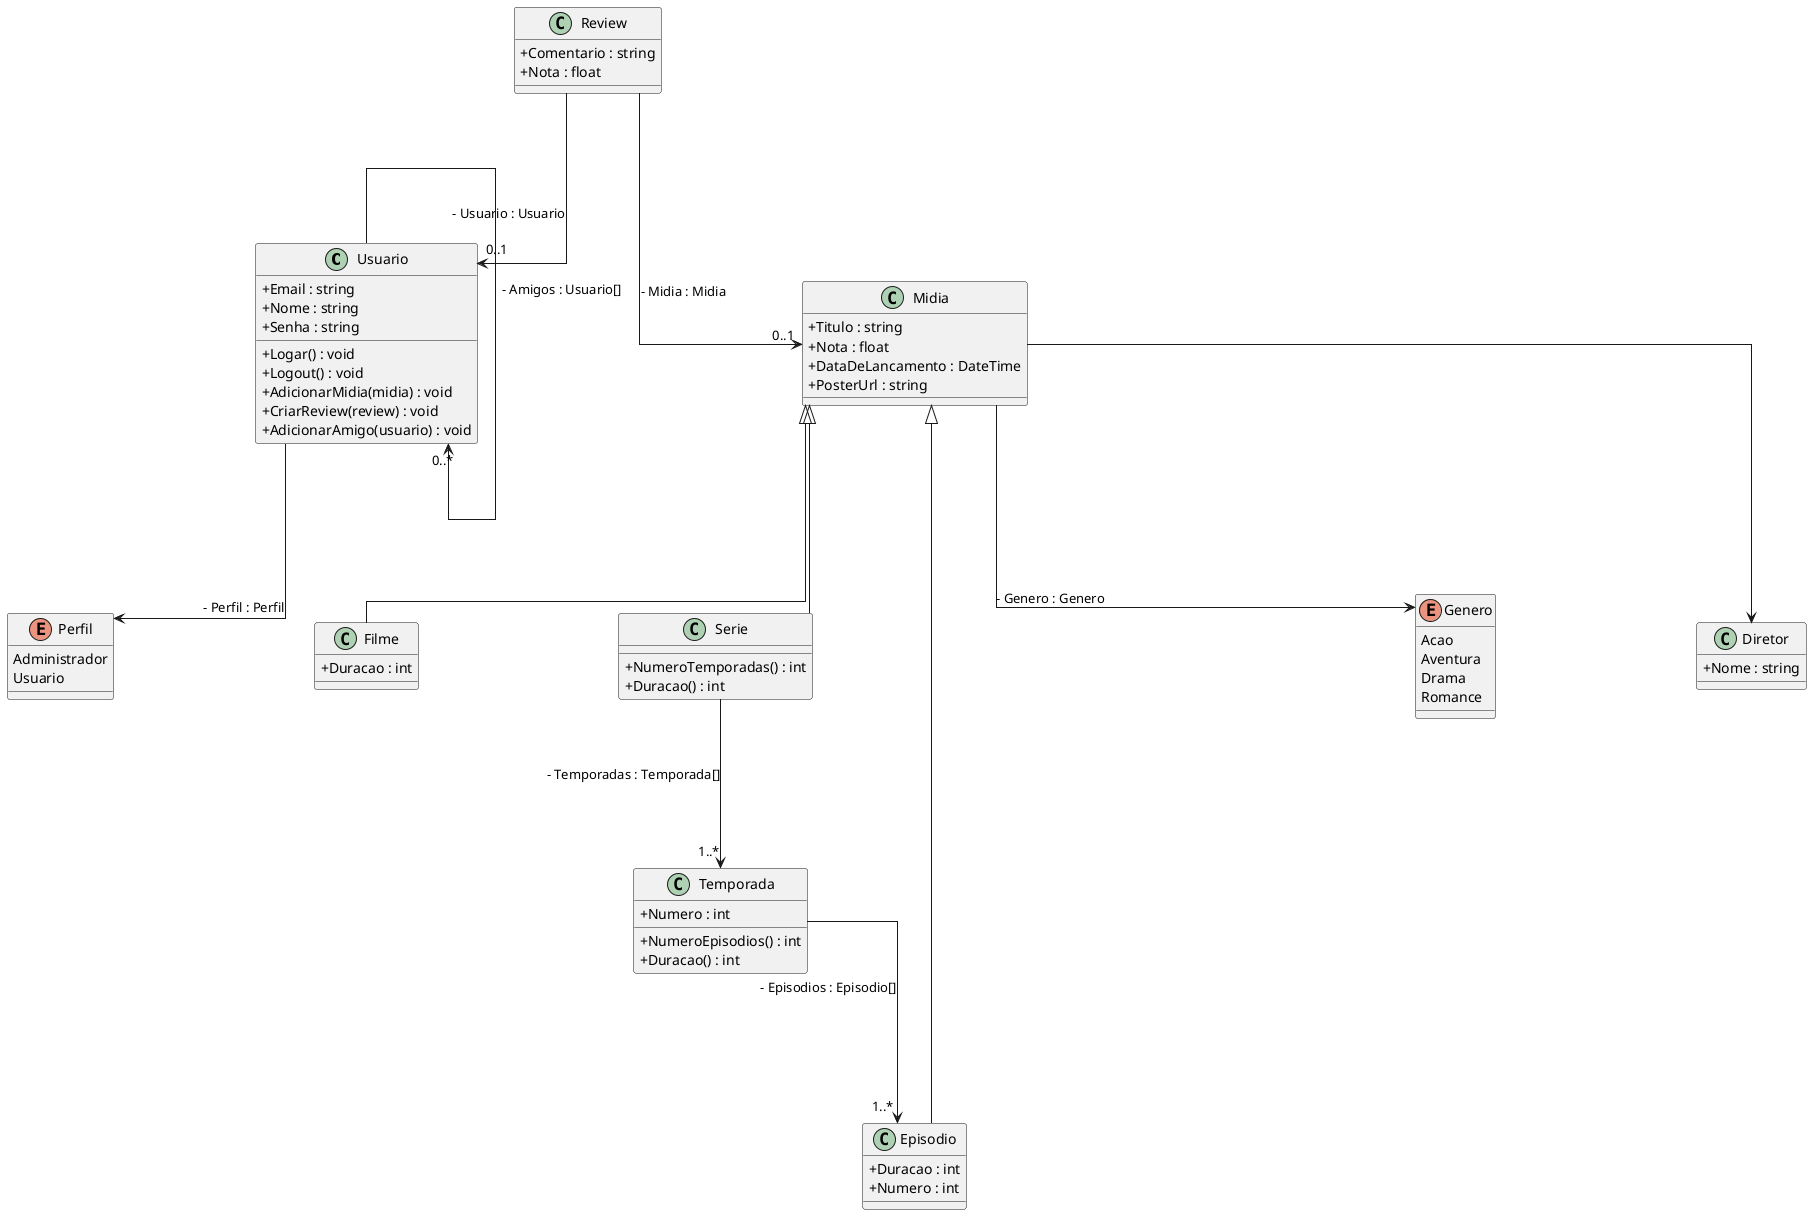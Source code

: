 @startuml diagrama
skinparam linetype ortho
skinparam classAttributeIconSize 0
skinparam nodesep 200
skinparam ranksep 150

class Usuario{
    + Email : string
    + Nome : string
    + Senha : string

    + Logar() : void
    + Logout() : void
    + AdicionarMidia(midia) : void
    + CriarReview(review) : void
    + AdicionarAmigo(usuario) : void
}

enum Perfil{
    Administrador
    Usuario
}

class Midia{
    + Titulo : string
    + Nota : float
    + DataDeLancamento : DateTime
    + PosterUrl : string
}

class Filme{
    + Duracao : int
}

class Serie{
    + NumeroTemporadas() : int
    + Duracao() : int
}

class Temporada{
    + Numero : int

    + NumeroEpisodios() : int
    + Duracao() : int
}

class Episodio{
    + Duracao : int
    + Numero : int
}

enum Genero{
    Acao
    Aventura
    Drama
    Romance
}

class Diretor{
    + Nome : string
}

class Review{
    + Comentario : string
    + Nota : float
}

Midia <|-- Filme
Midia <|-- Episodio
Midia <|-- Serie
Midia --> Diretor
Midia --> Genero : - Genero : Genero

Serie --> "1..*" Temporada : - Temporadas : Temporada[]
Temporada --> "1..*" Episodio : - Episodios : Episodio[]

Review --> "0..1" Midia : - Midia : Midia
Review --> "0..1" Usuario : - Usuario : Usuario

Usuario --> Perfil : - Perfil : Perfil
Usuario --> "0..*" Usuario : - Amigos : Usuario[]

@enduml